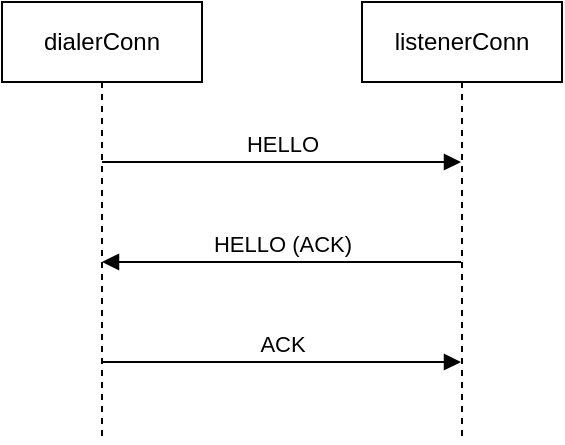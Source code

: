 <mxfile version="13.7.9" type="device"><diagram id="ntmS7r37r8WBo11vw_40" name="Page-1"><mxGraphModel dx="630" dy="571" grid="1" gridSize="10" guides="1" tooltips="1" connect="1" arrows="1" fold="1" page="1" pageScale="1" pageWidth="350" pageHeight="300" math="0" shadow="0"><root><mxCell id="0"/><mxCell id="1" parent="0"/><mxCell id="Rp1KpWrCMaZeZOAsCpZJ-2" value="dialerConn" style="shape=umlLifeline;perimeter=lifelinePerimeter;whiteSpace=wrap;html=1;container=1;collapsible=0;recursiveResize=0;outlineConnect=0;fillColor=none;" vertex="1" parent="1"><mxGeometry x="35" y="40" width="100" height="220" as="geometry"/></mxCell><mxCell id="Rp1KpWrCMaZeZOAsCpZJ-4" value="HELLO" style="html=1;verticalAlign=bottom;endArrow=block;" edge="1" parent="Rp1KpWrCMaZeZOAsCpZJ-2" target="Rp1KpWrCMaZeZOAsCpZJ-3"><mxGeometry width="80" relative="1" as="geometry"><mxPoint x="50" y="80" as="sourcePoint"/><mxPoint x="130" y="80" as="targetPoint"/><Array as="points"><mxPoint x="190" y="80"/></Array></mxGeometry></mxCell><mxCell id="Rp1KpWrCMaZeZOAsCpZJ-6" value="ACK" style="html=1;verticalAlign=bottom;endArrow=block;" edge="1" parent="Rp1KpWrCMaZeZOAsCpZJ-2" target="Rp1KpWrCMaZeZOAsCpZJ-3"><mxGeometry width="80" relative="1" as="geometry"><mxPoint x="50" y="180" as="sourcePoint"/><mxPoint x="130" y="180" as="targetPoint"/></mxGeometry></mxCell><mxCell id="Rp1KpWrCMaZeZOAsCpZJ-3" value="listenerConn" style="shape=umlLifeline;perimeter=lifelinePerimeter;whiteSpace=wrap;html=1;container=1;collapsible=0;recursiveResize=0;outlineConnect=0;fillColor=none;" vertex="1" parent="1"><mxGeometry x="215" y="40" width="100" height="220" as="geometry"/></mxCell><mxCell id="Rp1KpWrCMaZeZOAsCpZJ-5" value="HELLO (ACK)" style="html=1;verticalAlign=bottom;endArrow=block;" edge="1" parent="1" source="Rp1KpWrCMaZeZOAsCpZJ-3" target="Rp1KpWrCMaZeZOAsCpZJ-2"><mxGeometry width="80" relative="1" as="geometry"><mxPoint x="255" y="190" as="sourcePoint"/><mxPoint x="335" y="190" as="targetPoint"/><Array as="points"><mxPoint x="245" y="170"/></Array></mxGeometry></mxCell></root></mxGraphModel></diagram></mxfile>